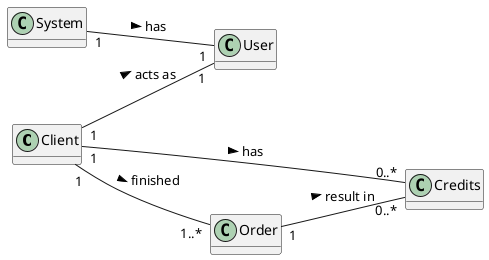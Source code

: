 @startuml
hide methods
left to right direction

class Client {

}
class System {

}
class User {

}
class Credits {

}

class Order {

}

Client "1" -- "0..*" Credits: has >
Client "1" -- "1..*" Order: finished >
System "1" -- "1" User: has >
Client "1" -- "1" User: acts as >
Order "1" -- "0..*" Credits: result in >

@enduml
